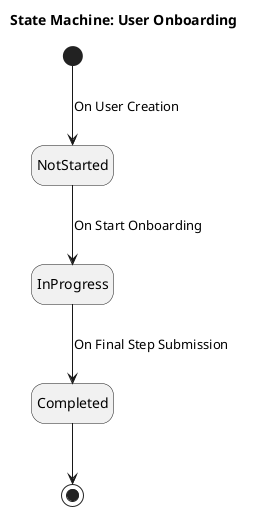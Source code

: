 ' File Path: /docs/srs/diagrams/state-machines/user-onboarding-state-machine.puml
@startuml
title "State Machine: User Onboarding"
hide empty description

[*] --> NotStarted : On User Creation
NotStarted --> InProgress : On Start Onboarding
InProgress --> Completed : On Final Step Submission
Completed --> [*]

@enduml